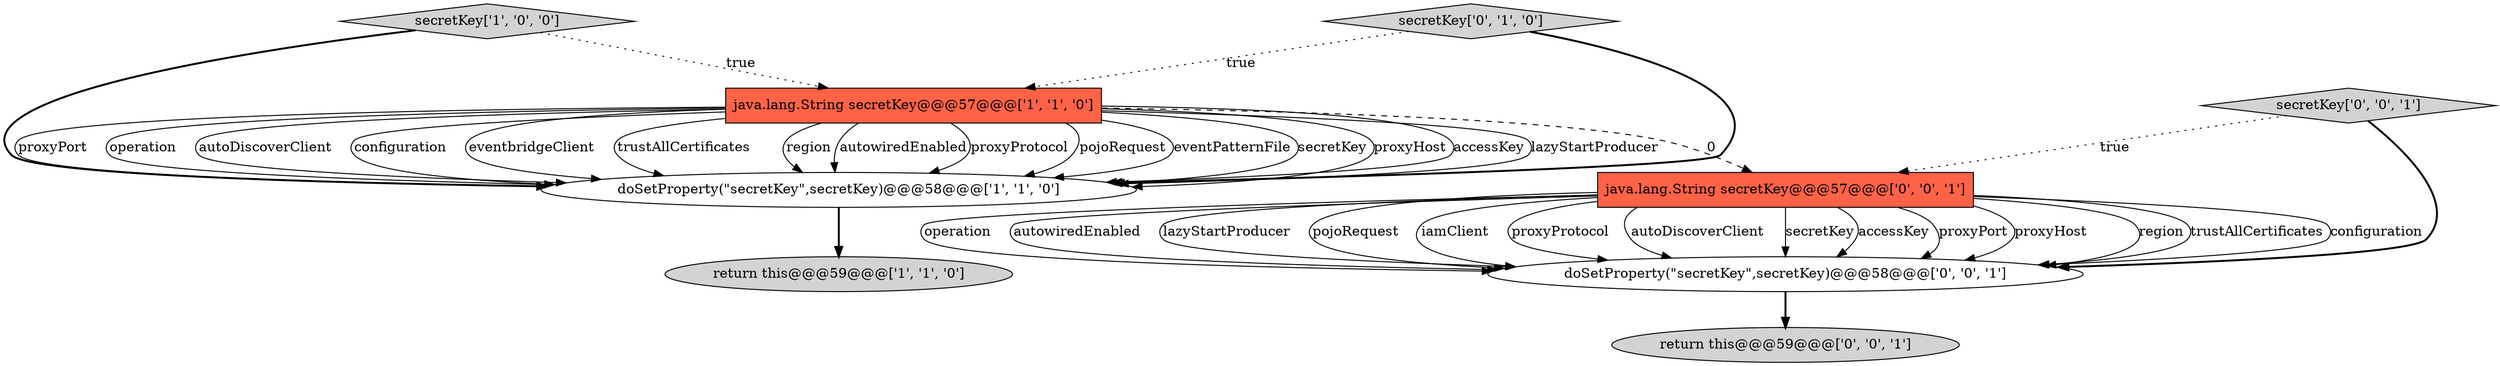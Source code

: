 digraph {
2 [style = filled, label = "return this@@@59@@@['1', '1', '0']", fillcolor = lightgray, shape = ellipse image = "AAA0AAABBB1BBB"];
3 [style = filled, label = "secretKey['1', '0', '0']", fillcolor = lightgray, shape = diamond image = "AAA0AAABBB1BBB"];
7 [style = filled, label = "secretKey['0', '0', '1']", fillcolor = lightgray, shape = diamond image = "AAA0AAABBB3BBB"];
0 [style = filled, label = "doSetProperty(\"secretKey\",secretKey)@@@58@@@['1', '1', '0']", fillcolor = white, shape = ellipse image = "AAA0AAABBB1BBB"];
1 [style = filled, label = "java.lang.String secretKey@@@57@@@['1', '1', '0']", fillcolor = tomato, shape = box image = "AAA0AAABBB1BBB"];
8 [style = filled, label = "return this@@@59@@@['0', '0', '1']", fillcolor = lightgray, shape = ellipse image = "AAA0AAABBB3BBB"];
5 [style = filled, label = "doSetProperty(\"secretKey\",secretKey)@@@58@@@['0', '0', '1']", fillcolor = white, shape = ellipse image = "AAA0AAABBB3BBB"];
6 [style = filled, label = "java.lang.String secretKey@@@57@@@['0', '0', '1']", fillcolor = tomato, shape = box image = "AAA0AAABBB3BBB"];
4 [style = filled, label = "secretKey['0', '1', '0']", fillcolor = lightgray, shape = diamond image = "AAA0AAABBB2BBB"];
6->5 [style = solid, label="region"];
6->5 [style = solid, label="trustAllCertificates"];
1->0 [style = solid, label="autowiredEnabled"];
5->8 [style = bold, label=""];
7->6 [style = dotted, label="true"];
6->5 [style = solid, label="configuration"];
6->5 [style = solid, label="operation"];
1->0 [style = solid, label="proxyProtocol"];
1->0 [style = solid, label="pojoRequest"];
4->1 [style = dotted, label="true"];
0->2 [style = bold, label=""];
1->0 [style = solid, label="eventPatternFile"];
1->0 [style = solid, label="secretKey"];
1->0 [style = solid, label="proxyHost"];
1->0 [style = solid, label="accessKey"];
6->5 [style = solid, label="autowiredEnabled"];
1->0 [style = solid, label="lazyStartProducer"];
6->5 [style = solid, label="lazyStartProducer"];
1->0 [style = solid, label="proxyPort"];
3->0 [style = bold, label=""];
1->0 [style = solid, label="operation"];
4->0 [style = bold, label=""];
6->5 [style = solid, label="pojoRequest"];
1->0 [style = solid, label="autoDiscoverClient"];
1->0 [style = solid, label="configuration"];
7->5 [style = bold, label=""];
1->0 [style = solid, label="eventbridgeClient"];
1->0 [style = solid, label="trustAllCertificates"];
1->0 [style = solid, label="region"];
6->5 [style = solid, label="iamClient"];
1->6 [style = dashed, label="0"];
6->5 [style = solid, label="proxyProtocol"];
6->5 [style = solid, label="autoDiscoverClient"];
6->5 [style = solid, label="secretKey"];
6->5 [style = solid, label="accessKey"];
3->1 [style = dotted, label="true"];
6->5 [style = solid, label="proxyPort"];
6->5 [style = solid, label="proxyHost"];
}
